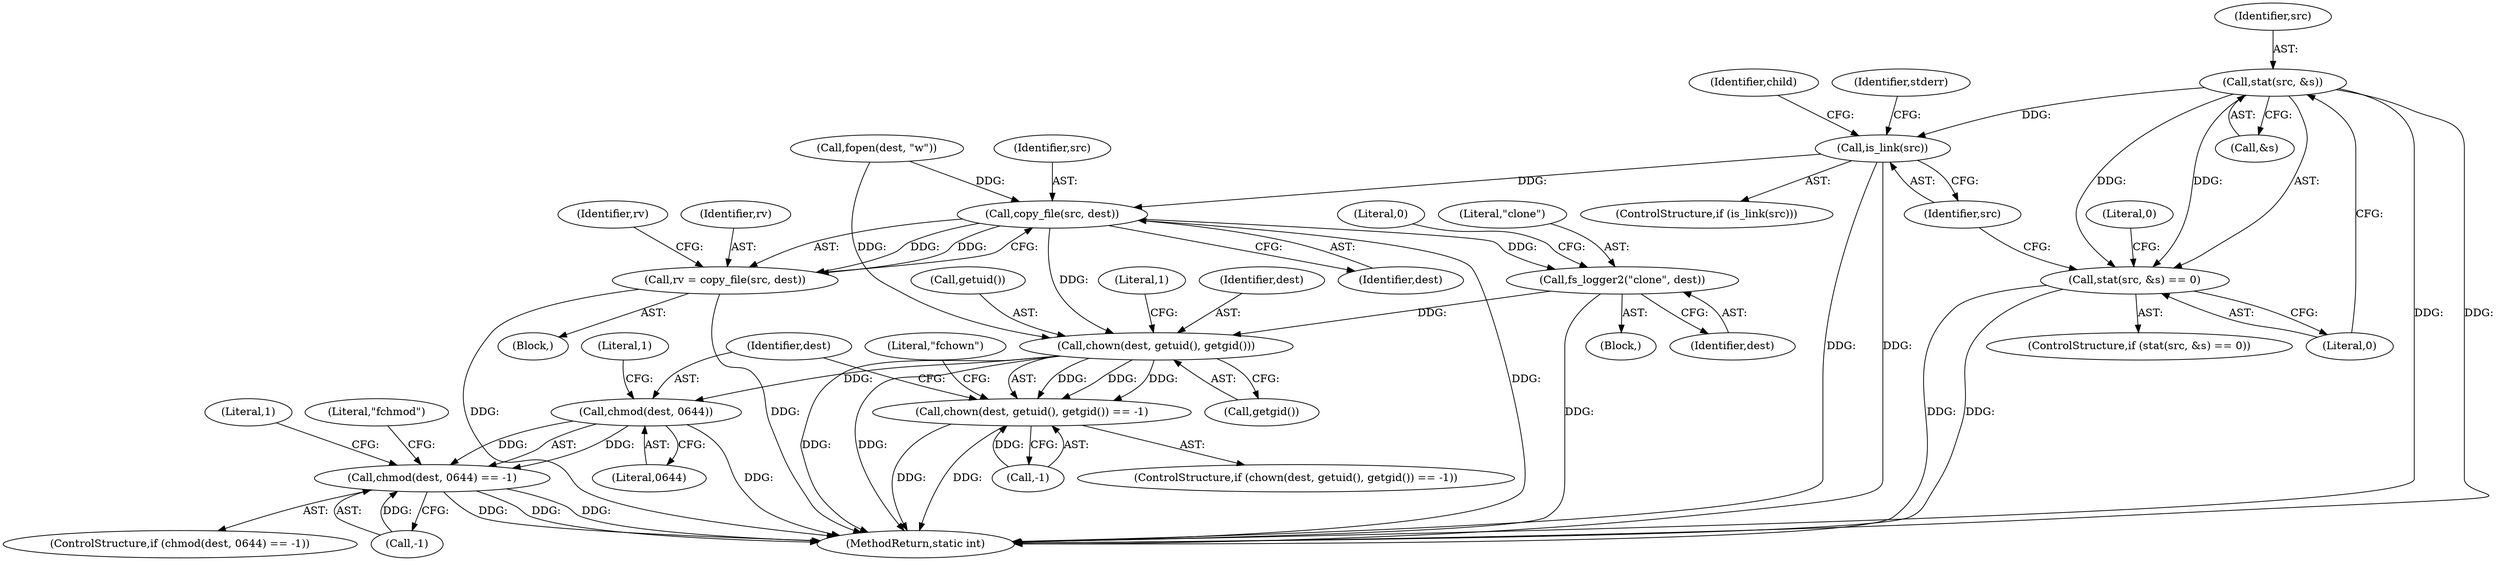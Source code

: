 digraph "0_firejail_903fd8a0789ca3cc3c21d84cd0282481515592ef_2@pointer" {
"1000145" [label="(Call,stat(src, &s))"];
"1000144" [label="(Call,stat(src, &s) == 0)"];
"1000152" [label="(Call,is_link(src))"];
"1000180" [label="(Call,copy_file(src, dest))"];
"1000178" [label="(Call,rv = copy_file(src, dest))"];
"1000190" [label="(Call,fs_logger2(\"clone\", dest))"];
"1000201" [label="(Call,chown(dest, getuid(), getgid()))"];
"1000200" [label="(Call,chown(dest, getuid(), getgid()) == -1)"];
"1000211" [label="(Call,chmod(dest, 0644))"];
"1000210" [label="(Call,chmod(dest, 0644) == -1)"];
"1000180" [label="(Call,copy_file(src, dest))"];
"1000162" [label="(Identifier,child)"];
"1000205" [label="(Call,-1)"];
"1000200" [label="(Call,chown(dest, getuid(), getgid()) == -1)"];
"1000153" [label="(Identifier,src)"];
"1000156" [label="(Identifier,stderr)"];
"1000203" [label="(Call,getuid())"];
"1000151" [label="(ControlStructure,if (is_link(src)))"];
"1000113" [label="(Call,fopen(dest, \"w\"))"];
"1000206" [label="(Literal,1)"];
"1000192" [label="(Identifier,dest)"];
"1000219" [label="(Literal,1)"];
"1000147" [label="(Call,&s)"];
"1000174" [label="(Block,)"];
"1000209" [label="(ControlStructure,if (chmod(dest, 0644) == -1))"];
"1000222" [label="(MethodReturn,static int)"];
"1000221" [label="(Literal,0)"];
"1000202" [label="(Identifier,dest)"];
"1000211" [label="(Call,chmod(dest, 0644))"];
"1000145" [label="(Call,stat(src, &s))"];
"1000149" [label="(Literal,0)"];
"1000184" [label="(Identifier,rv)"];
"1000189" [label="(Block,)"];
"1000152" [label="(Call,is_link(src))"];
"1000199" [label="(ControlStructure,if (chown(dest, getuid(), getgid()) == -1))"];
"1000178" [label="(Call,rv = copy_file(src, dest))"];
"1000201" [label="(Call,chown(dest, getuid(), getgid()))"];
"1000212" [label="(Identifier,dest)"];
"1000214" [label="(Call,-1)"];
"1000204" [label="(Call,getgid())"];
"1000217" [label="(Literal,\"fchmod\")"];
"1000191" [label="(Literal,\"clone\")"];
"1000146" [label="(Identifier,src)"];
"1000143" [label="(ControlStructure,if (stat(src, &s) == 0))"];
"1000181" [label="(Identifier,src)"];
"1000208" [label="(Literal,\"fchown\")"];
"1000182" [label="(Identifier,dest)"];
"1000194" [label="(Literal,0)"];
"1000179" [label="(Identifier,rv)"];
"1000190" [label="(Call,fs_logger2(\"clone\", dest))"];
"1000213" [label="(Literal,0644)"];
"1000210" [label="(Call,chmod(dest, 0644) == -1)"];
"1000215" [label="(Literal,1)"];
"1000144" [label="(Call,stat(src, &s) == 0)"];
"1000145" -> "1000144"  [label="AST: "];
"1000145" -> "1000147"  [label="CFG: "];
"1000146" -> "1000145"  [label="AST: "];
"1000147" -> "1000145"  [label="AST: "];
"1000149" -> "1000145"  [label="CFG: "];
"1000145" -> "1000222"  [label="DDG: "];
"1000145" -> "1000222"  [label="DDG: "];
"1000145" -> "1000144"  [label="DDG: "];
"1000145" -> "1000144"  [label="DDG: "];
"1000145" -> "1000152"  [label="DDG: "];
"1000144" -> "1000143"  [label="AST: "];
"1000144" -> "1000149"  [label="CFG: "];
"1000149" -> "1000144"  [label="AST: "];
"1000153" -> "1000144"  [label="CFG: "];
"1000221" -> "1000144"  [label="CFG: "];
"1000144" -> "1000222"  [label="DDG: "];
"1000144" -> "1000222"  [label="DDG: "];
"1000152" -> "1000151"  [label="AST: "];
"1000152" -> "1000153"  [label="CFG: "];
"1000153" -> "1000152"  [label="AST: "];
"1000156" -> "1000152"  [label="CFG: "];
"1000162" -> "1000152"  [label="CFG: "];
"1000152" -> "1000222"  [label="DDG: "];
"1000152" -> "1000222"  [label="DDG: "];
"1000152" -> "1000180"  [label="DDG: "];
"1000180" -> "1000178"  [label="AST: "];
"1000180" -> "1000182"  [label="CFG: "];
"1000181" -> "1000180"  [label="AST: "];
"1000182" -> "1000180"  [label="AST: "];
"1000178" -> "1000180"  [label="CFG: "];
"1000180" -> "1000222"  [label="DDG: "];
"1000180" -> "1000178"  [label="DDG: "];
"1000180" -> "1000178"  [label="DDG: "];
"1000113" -> "1000180"  [label="DDG: "];
"1000180" -> "1000190"  [label="DDG: "];
"1000180" -> "1000201"  [label="DDG: "];
"1000178" -> "1000174"  [label="AST: "];
"1000179" -> "1000178"  [label="AST: "];
"1000184" -> "1000178"  [label="CFG: "];
"1000178" -> "1000222"  [label="DDG: "];
"1000178" -> "1000222"  [label="DDG: "];
"1000190" -> "1000189"  [label="AST: "];
"1000190" -> "1000192"  [label="CFG: "];
"1000191" -> "1000190"  [label="AST: "];
"1000192" -> "1000190"  [label="AST: "];
"1000194" -> "1000190"  [label="CFG: "];
"1000190" -> "1000222"  [label="DDG: "];
"1000190" -> "1000201"  [label="DDG: "];
"1000201" -> "1000200"  [label="AST: "];
"1000201" -> "1000204"  [label="CFG: "];
"1000202" -> "1000201"  [label="AST: "];
"1000203" -> "1000201"  [label="AST: "];
"1000204" -> "1000201"  [label="AST: "];
"1000206" -> "1000201"  [label="CFG: "];
"1000201" -> "1000222"  [label="DDG: "];
"1000201" -> "1000222"  [label="DDG: "];
"1000201" -> "1000200"  [label="DDG: "];
"1000201" -> "1000200"  [label="DDG: "];
"1000201" -> "1000200"  [label="DDG: "];
"1000113" -> "1000201"  [label="DDG: "];
"1000201" -> "1000211"  [label="DDG: "];
"1000200" -> "1000199"  [label="AST: "];
"1000200" -> "1000205"  [label="CFG: "];
"1000205" -> "1000200"  [label="AST: "];
"1000208" -> "1000200"  [label="CFG: "];
"1000212" -> "1000200"  [label="CFG: "];
"1000200" -> "1000222"  [label="DDG: "];
"1000200" -> "1000222"  [label="DDG: "];
"1000205" -> "1000200"  [label="DDG: "];
"1000211" -> "1000210"  [label="AST: "];
"1000211" -> "1000213"  [label="CFG: "];
"1000212" -> "1000211"  [label="AST: "];
"1000213" -> "1000211"  [label="AST: "];
"1000215" -> "1000211"  [label="CFG: "];
"1000211" -> "1000222"  [label="DDG: "];
"1000211" -> "1000210"  [label="DDG: "];
"1000211" -> "1000210"  [label="DDG: "];
"1000210" -> "1000209"  [label="AST: "];
"1000210" -> "1000214"  [label="CFG: "];
"1000214" -> "1000210"  [label="AST: "];
"1000217" -> "1000210"  [label="CFG: "];
"1000219" -> "1000210"  [label="CFG: "];
"1000210" -> "1000222"  [label="DDG: "];
"1000210" -> "1000222"  [label="DDG: "];
"1000210" -> "1000222"  [label="DDG: "];
"1000214" -> "1000210"  [label="DDG: "];
}
